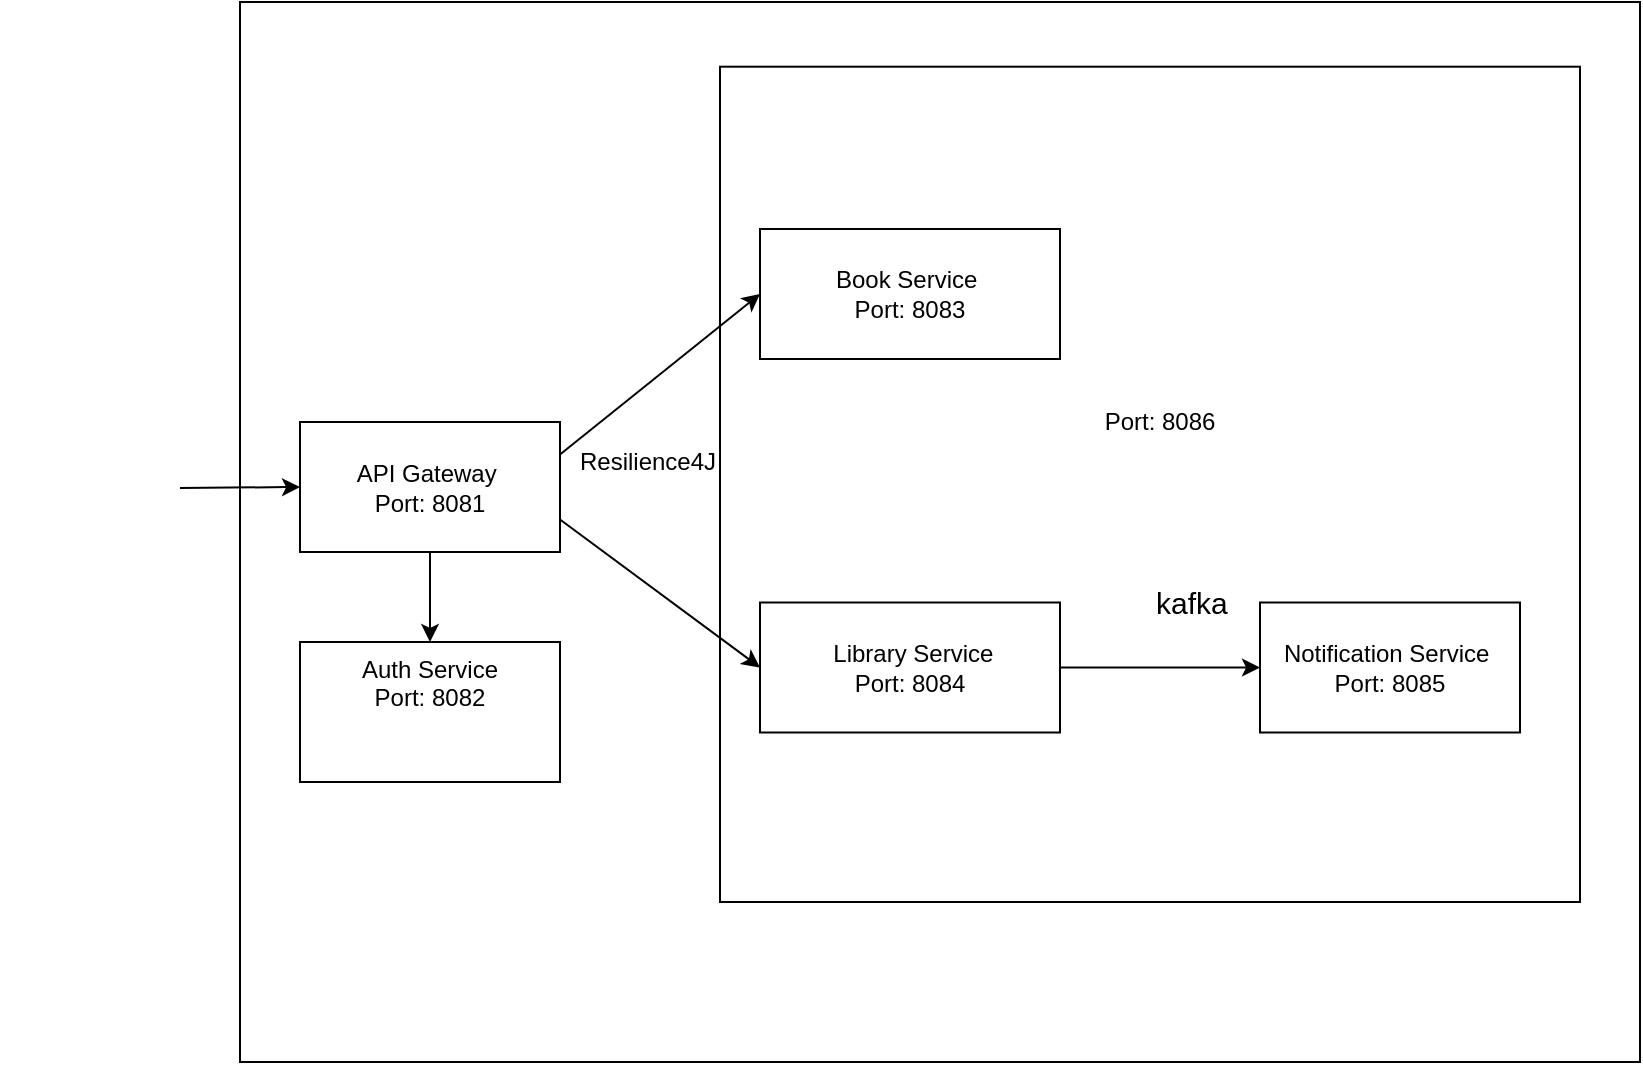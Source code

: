 <mxfile version="26.0.16">
  <diagram name="Page-1" id="XijXhsu1A0DwLCVzxSzo">
    <mxGraphModel dx="1426" dy="1881" grid="1" gridSize="10" guides="1" tooltips="1" connect="1" arrows="1" fold="1" page="1" pageScale="1" pageWidth="850" pageHeight="1100" math="0" shadow="0">
      <root>
        <mxCell id="0" />
        <mxCell id="1" parent="0" />
        <mxCell id="ELwUVvsa5GVcZx4GyQp3-63" value="" style="group" vertex="1" connectable="0" parent="1">
          <mxGeometry x="15" y="-1084" width="820" height="534.35" as="geometry" />
        </mxCell>
        <UserObject label="" id="ELwUVvsa5GVcZx4GyQp3-1">
          <mxCell style="rounded=0;whiteSpace=wrap;html=1;" vertex="1" parent="ELwUVvsa5GVcZx4GyQp3-63">
            <mxGeometry x="120" width="700" height="530" as="geometry" />
          </mxCell>
        </UserObject>
        <mxCell id="ELwUVvsa5GVcZx4GyQp3-2" value="" style="shape=image;verticalLabelPosition=bottom;labelBackgroundColor=default;verticalAlign=top;aspect=fixed;imageAspect=0;image=https://upload.wikimedia.org/wikipedia/commons/thumb/4/47/React.svg/512px-React.svg.png;" vertex="1" parent="ELwUVvsa5GVcZx4GyQp3-63">
          <mxGeometry y="205.25" width="78.29" height="70.5" as="geometry" />
        </mxCell>
        <mxCell id="ELwUVvsa5GVcZx4GyQp3-6" value="" style="rounded=0;whiteSpace=wrap;html=1;" vertex="1" parent="ELwUVvsa5GVcZx4GyQp3-63">
          <mxGeometry x="360" y="32.35" width="430" height="417.65" as="geometry" />
        </mxCell>
        <mxCell id="ELwUVvsa5GVcZx4GyQp3-10" value="" style="group" vertex="1" connectable="0" parent="ELwUVvsa5GVcZx4GyQp3-63">
          <mxGeometry x="294" y="214.5" width="60" height="52" as="geometry" />
        </mxCell>
        <mxCell id="ELwUVvsa5GVcZx4GyQp3-7" value="" style="shape=image;verticalLabelPosition=bottom;labelBackgroundColor=default;verticalAlign=top;aspect=fixed;imageAspect=0;image=https://files.readme.io/8701241-small-Resilience4j.png;" vertex="1" parent="ELwUVvsa5GVcZx4GyQp3-10">
          <mxGeometry x="15" y="22" width="30" height="30" as="geometry" />
        </mxCell>
        <mxCell id="ELwUVvsa5GVcZx4GyQp3-8" value="Resilience4J" style="text;html=1;align=center;verticalAlign=middle;whiteSpace=wrap;rounded=0;" vertex="1" parent="ELwUVvsa5GVcZx4GyQp3-10">
          <mxGeometry width="60" height="30" as="geometry" />
        </mxCell>
        <mxCell id="ELwUVvsa5GVcZx4GyQp3-31" value="" style="group" vertex="1" connectable="0" parent="ELwUVvsa5GVcZx4GyQp3-63">
          <mxGeometry x="380" y="300.25" width="173.89" height="122.1" as="geometry" />
        </mxCell>
        <mxCell id="ELwUVvsa5GVcZx4GyQp3-24" value="&amp;nbsp;Library Service&lt;div&gt;Port: 8084&lt;/div&gt;" style="rounded=0;whiteSpace=wrap;html=1;" vertex="1" parent="ELwUVvsa5GVcZx4GyQp3-31">
          <mxGeometry width="150" height="65" as="geometry" />
        </mxCell>
        <mxCell id="ELwUVvsa5GVcZx4GyQp3-25" value="" style="shape=image;verticalLabelPosition=bottom;labelBackgroundColor=default;verticalAlign=top;aspect=fixed;imageAspect=0;image=https://logos-world.net/wp-content/uploads/2021/02/Docker-Emblem.png;" vertex="1" parent="ELwUVvsa5GVcZx4GyQp3-31">
          <mxGeometry x="85.0" y="72.07" width="88.89" height="50" as="geometry" />
        </mxCell>
        <mxCell id="ELwUVvsa5GVcZx4GyQp3-26" value="" style="shape=image;verticalLabelPosition=bottom;labelBackgroundColor=default;verticalAlign=top;aspect=fixed;imageAspect=0;image=https://clipart.info/images/ccovers/1499794875MySQL-logo-png-transparent.png;" vertex="1" parent="ELwUVvsa5GVcZx4GyQp3-31">
          <mxGeometry x="5" y="86" width="69.76" height="36.1" as="geometry" />
        </mxCell>
        <mxCell id="ELwUVvsa5GVcZx4GyQp3-35" value="" style="group" vertex="1" connectable="0" parent="ELwUVvsa5GVcZx4GyQp3-63">
          <mxGeometry x="380" y="51.5" width="150" height="127" as="geometry" />
        </mxCell>
        <mxCell id="ELwUVvsa5GVcZx4GyQp3-18" value="Book Service&amp;nbsp;&lt;div&gt;Port: 8083&lt;/div&gt;" style="rounded=0;whiteSpace=wrap;html=1;" vertex="1" parent="ELwUVvsa5GVcZx4GyQp3-35">
          <mxGeometry y="62" width="150" height="65" as="geometry" />
        </mxCell>
        <mxCell id="ELwUVvsa5GVcZx4GyQp3-20" value="" style="shape=image;verticalLabelPosition=bottom;labelBackgroundColor=default;verticalAlign=top;aspect=fixed;imageAspect=0;image=https://www.opc-router.com/wp-content/uploads/2021/03/mongodb_thumbnail.png;" vertex="1" parent="ELwUVvsa5GVcZx4GyQp3-35">
          <mxGeometry x="15" width="44.61" height="60" as="geometry" />
        </mxCell>
        <mxCell id="ELwUVvsa5GVcZx4GyQp3-23" value="" style="shape=image;verticalLabelPosition=bottom;labelBackgroundColor=default;verticalAlign=top;aspect=fixed;imageAspect=0;image=https://logos-world.net/wp-content/uploads/2021/02/Docker-Emblem.png;" vertex="1" parent="ELwUVvsa5GVcZx4GyQp3-35">
          <mxGeometry x="53.0" y="6" width="88.89" height="50" as="geometry" />
        </mxCell>
        <mxCell id="ELwUVvsa5GVcZx4GyQp3-49" value="" style="endArrow=classic;html=1;rounded=0;entryX=0;entryY=0.5;entryDx=0;entryDy=0;exitX=1;exitY=0.5;exitDx=0;exitDy=0;" edge="1" parent="ELwUVvsa5GVcZx4GyQp3-63" source="ELwUVvsa5GVcZx4GyQp3-24" target="ELwUVvsa5GVcZx4GyQp3-28">
          <mxGeometry width="50" height="50" relative="1" as="geometry">
            <mxPoint x="690" y="229.75" as="sourcePoint" />
            <mxPoint x="740" y="179.75" as="targetPoint" />
          </mxGeometry>
        </mxCell>
        <mxCell id="ELwUVvsa5GVcZx4GyQp3-50" value="" style="endArrow=classic;html=1;rounded=0;entryX=0;entryY=0.5;entryDx=0;entryDy=0;exitX=1;exitY=0.25;exitDx=0;exitDy=0;" edge="1" parent="ELwUVvsa5GVcZx4GyQp3-63" source="ELwUVvsa5GVcZx4GyQp3-3" target="ELwUVvsa5GVcZx4GyQp3-18">
          <mxGeometry width="50" height="50" relative="1" as="geometry">
            <mxPoint x="545" y="327" as="sourcePoint" />
            <mxPoint x="760" y="188" as="targetPoint" />
          </mxGeometry>
        </mxCell>
        <mxCell id="ELwUVvsa5GVcZx4GyQp3-51" value="" style="endArrow=classic;html=1;rounded=0;entryX=0;entryY=0.5;entryDx=0;entryDy=0;exitX=1;exitY=0.75;exitDx=0;exitDy=0;" edge="1" parent="ELwUVvsa5GVcZx4GyQp3-63" source="ELwUVvsa5GVcZx4GyQp3-3" target="ELwUVvsa5GVcZx4GyQp3-24">
          <mxGeometry width="50" height="50" relative="1" as="geometry">
            <mxPoint x="350" y="229" as="sourcePoint" />
            <mxPoint x="419" y="175" as="targetPoint" />
          </mxGeometry>
        </mxCell>
        <mxCell id="ELwUVvsa5GVcZx4GyQp3-52" value="" style="group" vertex="1" connectable="0" parent="ELwUVvsa5GVcZx4GyQp3-63">
          <mxGeometry x="150" y="152.5" width="130" height="122.5" as="geometry" />
        </mxCell>
        <mxCell id="ELwUVvsa5GVcZx4GyQp3-3" value="API Gateway&amp;nbsp;&lt;div&gt;Port: 8081&lt;/div&gt;" style="rounded=0;whiteSpace=wrap;html=1;" vertex="1" parent="ELwUVvsa5GVcZx4GyQp3-52">
          <mxGeometry y="57.5" width="130" height="65" as="geometry" />
        </mxCell>
        <mxCell id="ELwUVvsa5GVcZx4GyQp3-47" value="" style="shape=image;verticalLabelPosition=bottom;labelBackgroundColor=default;verticalAlign=top;aspect=fixed;imageAspect=0;image=https://logos-world.net/wp-content/uploads/2021/02/Docker-Emblem.png;" vertex="1" parent="ELwUVvsa5GVcZx4GyQp3-52">
          <mxGeometry x="20.55" width="88.89" height="50" as="geometry" />
        </mxCell>
        <mxCell id="ELwUVvsa5GVcZx4GyQp3-53" value="" style="group" vertex="1" connectable="0" parent="ELwUVvsa5GVcZx4GyQp3-63">
          <mxGeometry x="150" y="320" width="130" height="124.35" as="geometry" />
        </mxCell>
        <mxCell id="ELwUVvsa5GVcZx4GyQp3-9" value="" style="group" vertex="1" connectable="0" parent="ELwUVvsa5GVcZx4GyQp3-53">
          <mxGeometry width="130" height="70" as="geometry" />
        </mxCell>
        <mxCell id="ELwUVvsa5GVcZx4GyQp3-4" value="Auth Service&lt;div&gt;Port: 8082&lt;/div&gt;" style="rounded=0;whiteSpace=wrap;html=1;verticalAlign=top;" vertex="1" parent="ELwUVvsa5GVcZx4GyQp3-9">
          <mxGeometry width="130" height="70" as="geometry" />
        </mxCell>
        <mxCell id="ELwUVvsa5GVcZx4GyQp3-5" value="" style="shape=image;verticalLabelPosition=bottom;labelBackgroundColor=default;verticalAlign=top;aspect=fixed;imageAspect=0;image=https://vectorseek.com/wp-content/uploads/2023/11/Keycloak-Logo-Vector.svg-.png;" vertex="1" parent="ELwUVvsa5GVcZx4GyQp3-9">
          <mxGeometry x="19.063" y="43.93" width="77.74" height="16.07" as="geometry" />
        </mxCell>
        <mxCell id="ELwUVvsa5GVcZx4GyQp3-46" value="" style="shape=image;verticalLabelPosition=bottom;labelBackgroundColor=default;verticalAlign=top;aspect=fixed;imageAspect=0;image=https://logos-world.net/wp-content/uploads/2021/02/Docker-Emblem.png;" vertex="1" parent="ELwUVvsa5GVcZx4GyQp3-53">
          <mxGeometry x="20.55" y="74.35" width="88.89" height="50" as="geometry" />
        </mxCell>
        <mxCell id="ELwUVvsa5GVcZx4GyQp3-54" value="" style="endArrow=classic;html=1;rounded=0;entryX=0;entryY=0.5;entryDx=0;entryDy=0;" edge="1" parent="ELwUVvsa5GVcZx4GyQp3-63" target="ELwUVvsa5GVcZx4GyQp3-3">
          <mxGeometry width="50" height="50" relative="1" as="geometry">
            <mxPoint x="90" y="243" as="sourcePoint" />
            <mxPoint x="429" y="185" as="targetPoint" />
          </mxGeometry>
        </mxCell>
        <mxCell id="ELwUVvsa5GVcZx4GyQp3-55" value="" style="endArrow=classic;html=1;rounded=0;entryX=0.5;entryY=0;entryDx=0;entryDy=0;exitX=0.5;exitY=1;exitDx=0;exitDy=0;" edge="1" parent="ELwUVvsa5GVcZx4GyQp3-63" source="ELwUVvsa5GVcZx4GyQp3-3" target="ELwUVvsa5GVcZx4GyQp3-4">
          <mxGeometry width="50" height="50" relative="1" as="geometry">
            <mxPoint x="370" y="249" as="sourcePoint" />
            <mxPoint x="439" y="195" as="targetPoint" />
          </mxGeometry>
        </mxCell>
        <mxCell id="ELwUVvsa5GVcZx4GyQp3-58" value="" style="shape=image;verticalLabelPosition=bottom;labelBackgroundColor=default;verticalAlign=top;aspect=fixed;imageAspect=0;image=https://i.imgur.com/0HhNox3.png;" vertex="1" parent="ELwUVvsa5GVcZx4GyQp3-63">
          <mxGeometry x="411.95" y="459.06" width="110" height="61.88" as="geometry" />
        </mxCell>
        <mxCell id="ELwUVvsa5GVcZx4GyQp3-59" value="" style="shape=image;verticalLabelPosition=bottom;labelBackgroundColor=default;verticalAlign=top;aspect=fixed;imageAspect=0;image=https://bohica.net/wp-content/uploads/2023/09/Grafana-feature.png;" vertex="1" parent="ELwUVvsa5GVcZx4GyQp3-63">
          <mxGeometry x="615.12" y="444.35" width="159.76" height="90" as="geometry" />
        </mxCell>
        <mxCell id="ELwUVvsa5GVcZx4GyQp3-28" value="Notification Service&amp;nbsp;&lt;div&gt;Port: 8085&lt;/div&gt;" style="rounded=0;whiteSpace=wrap;html=1;" vertex="1" parent="ELwUVvsa5GVcZx4GyQp3-63">
          <mxGeometry x="630" y="300.25" width="130" height="65" as="geometry" />
        </mxCell>
        <mxCell id="ELwUVvsa5GVcZx4GyQp3-29" value="" style="shape=image;verticalLabelPosition=bottom;labelBackgroundColor=default;verticalAlign=top;aspect=fixed;imageAspect=0;image=https://logos-world.net/wp-content/uploads/2021/02/Docker-Emblem.png;" vertex="1" parent="ELwUVvsa5GVcZx4GyQp3-63">
          <mxGeometry x="634.0" y="245.25" width="88.89" height="50" as="geometry" />
        </mxCell>
        <mxCell id="ELwUVvsa5GVcZx4GyQp3-42" value="" style="shape=image;verticalLabelPosition=bottom;labelBackgroundColor=default;verticalAlign=top;aspect=fixed;imageAspect=0;image=https://www.svgrepo.com/show/137590/email.svg;" vertex="1" parent="ELwUVvsa5GVcZx4GyQp3-63">
          <mxGeometry x="714" y="253.25" width="34" height="34" as="geometry" />
        </mxCell>
        <mxCell id="ELwUVvsa5GVcZx4GyQp3-62" value="" style="group" vertex="1" connectable="0" parent="ELwUVvsa5GVcZx4GyQp3-63">
          <mxGeometry x="538.79" y="195" width="88.89" height="125" as="geometry" />
        </mxCell>
        <mxCell id="ELwUVvsa5GVcZx4GyQp3-16" value="" style="group" vertex="1" connectable="0" parent="ELwUVvsa5GVcZx4GyQp3-62">
          <mxGeometry x="11.21" y="85.25" width="66.48" height="39.75" as="geometry" />
        </mxCell>
        <mxCell id="ELwUVvsa5GVcZx4GyQp3-14" value="" style="shape=image;verticalLabelPosition=bottom;labelBackgroundColor=default;verticalAlign=top;aspect=fixed;imageAspect=0;image=https://upload.wikimedia.org/wikipedia/commons/thumb/0/01/Apache_Kafka_logo.svg/800px-Apache_Kafka_logo.svg.png;" vertex="1" parent="ELwUVvsa5GVcZx4GyQp3-16">
          <mxGeometry width="24.48" height="39.75" as="geometry" />
        </mxCell>
        <mxCell id="ELwUVvsa5GVcZx4GyQp3-15" value="&lt;div style=&quot;text-align: center;&quot;&gt;&lt;span style=&quot;background-color: transparent; color: light-dark(rgb(0, 0, 0), rgb(255, 255, 255));&quot;&gt;&lt;font style=&quot;font-size: 15px;&quot;&gt;kafka&lt;/font&gt;&lt;/span&gt;&lt;/div&gt;" style="text;whiteSpace=wrap;html=1;" vertex="1" parent="ELwUVvsa5GVcZx4GyQp3-16">
          <mxGeometry x="26.48" y="4.88" width="40" height="30" as="geometry" />
        </mxCell>
        <mxCell id="ELwUVvsa5GVcZx4GyQp3-60" value="" style="shape=image;verticalLabelPosition=bottom;labelBackgroundColor=default;verticalAlign=top;aspect=fixed;imageAspect=0;image=https://logos-world.net/wp-content/uploads/2021/02/Docker-Emblem.png;" vertex="1" parent="ELwUVvsa5GVcZx4GyQp3-62">
          <mxGeometry y="30" width="88.89" height="50" as="geometry" />
        </mxCell>
        <mxCell id="ELwUVvsa5GVcZx4GyQp3-61" value="Port: 8086" style="text;html=1;align=center;verticalAlign=middle;whiteSpace=wrap;rounded=0;" vertex="1" parent="ELwUVvsa5GVcZx4GyQp3-62">
          <mxGeometry x="11.21" width="60" height="30" as="geometry" />
        </mxCell>
      </root>
    </mxGraphModel>
  </diagram>
</mxfile>
